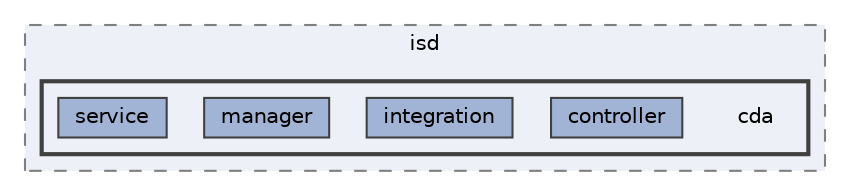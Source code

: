 digraph "repository/isd/src/test/java/com/sterlite/cal/isd/cda"
{
 // LATEX_PDF_SIZE
  bgcolor="transparent";
  edge [fontname=Helvetica,fontsize=10,labelfontname=Helvetica,labelfontsize=10];
  node [fontname=Helvetica,fontsize=10,shape=box,height=0.2,width=0.4];
  compound=true
  subgraph clusterdir_f70c18a3e37e4a0642b7298060dd5242 {
    graph [ bgcolor="#edf0f7", pencolor="grey50", label="isd", fontname=Helvetica,fontsize=10 style="filled,dashed", URL="dir_f70c18a3e37e4a0642b7298060dd5242.html",tooltip=""]
  subgraph clusterdir_b12ae6e7297081aaef95feec20f252ed {
    graph [ bgcolor="#edf0f7", pencolor="grey25", label="", fontname=Helvetica,fontsize=10 style="filled,bold", URL="dir_b12ae6e7297081aaef95feec20f252ed.html",tooltip=""]
    dir_b12ae6e7297081aaef95feec20f252ed [shape=plaintext, label="cda"];
  dir_f3fa6f1a8e31690b1f767dac5ebc314b [label="controller", fillcolor="#a2b4d6", color="grey25", style="filled", URL="dir_f3fa6f1a8e31690b1f767dac5ebc314b.html",tooltip=""];
  dir_550ee04559dcc9f5fccde029394bbe0a [label="integration", fillcolor="#a2b4d6", color="grey25", style="filled", URL="dir_550ee04559dcc9f5fccde029394bbe0a.html",tooltip=""];
  dir_2793d737d029b109e4f19daed43bf3ff [label="manager", fillcolor="#a2b4d6", color="grey25", style="filled", URL="dir_2793d737d029b109e4f19daed43bf3ff.html",tooltip=""];
  dir_ad4be6e6e7d31f274f9d4bc42630074c [label="service", fillcolor="#a2b4d6", color="grey25", style="filled", URL="dir_ad4be6e6e7d31f274f9d4bc42630074c.html",tooltip=""];
  }
  }
}
